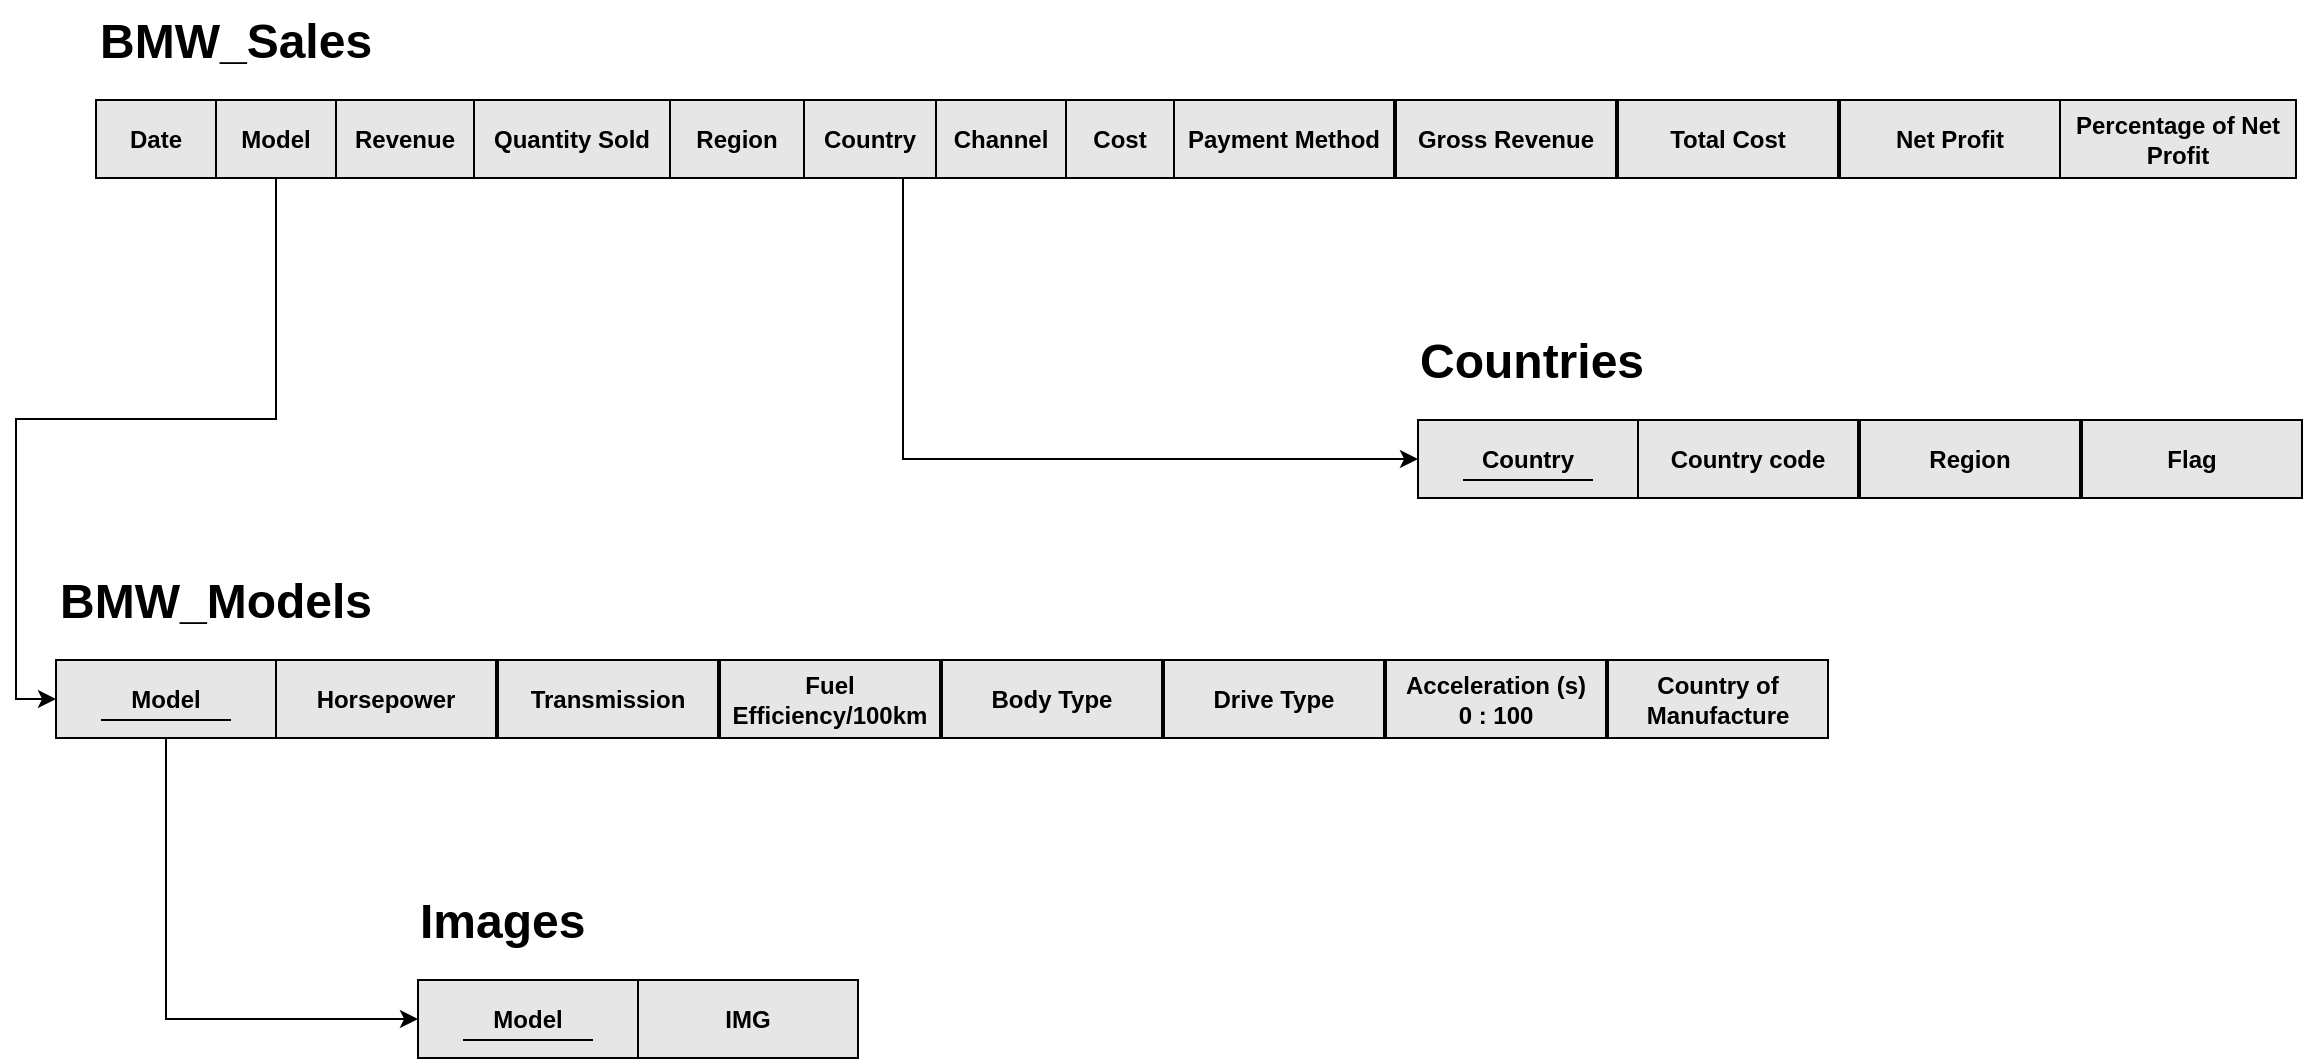 <mxfile version="26.2.14">
  <diagram name="Page-1" id="G4MJuRogdXiNRzQMfwlh">
    <mxGraphModel dx="2472" dy="659" grid="1" gridSize="10" guides="1" tooltips="1" connect="1" arrows="1" fold="1" page="1" pageScale="1" pageWidth="1169" pageHeight="1654" math="0" shadow="0">
      <root>
        <mxCell id="0" />
        <mxCell id="1" parent="0" />
        <mxCell id="UHDyrnmkHXMAhXs8qM50-61" style="edgeStyle=orthogonalEdgeStyle;rounded=0;orthogonalLoop=1;jettySize=auto;html=1;exitX=0.5;exitY=1;exitDx=0;exitDy=0;entryX=0;entryY=0.5;entryDx=0;entryDy=0;" parent="1" source="UHDyrnmkHXMAhXs8qM50-1" target="UHDyrnmkHXMAhXs8qM50-47" edge="1">
          <mxGeometry relative="1" as="geometry" />
        </mxCell>
        <mxCell id="UHDyrnmkHXMAhXs8qM50-1" value="Model" style="rounded=0;whiteSpace=wrap;html=1;fontStyle=1;labelBackgroundColor=none;fillColor=#E6E6E6;" parent="1" vertex="1">
          <mxGeometry x="20" y="360" width="110" height="39" as="geometry" />
        </mxCell>
        <mxCell id="UHDyrnmkHXMAhXs8qM50-2" value="Horsepower" style="rounded=0;whiteSpace=wrap;html=1;fontStyle=1;labelBackgroundColor=none;fillColor=#E6E6E6;" parent="1" vertex="1">
          <mxGeometry x="130" y="360" width="110" height="39" as="geometry" />
        </mxCell>
        <mxCell id="UHDyrnmkHXMAhXs8qM50-3" value="Transmission" style="rounded=0;whiteSpace=wrap;html=1;fontStyle=1;labelBackgroundColor=none;fillColor=#E6E6E6;" parent="1" vertex="1">
          <mxGeometry x="241" y="360" width="110" height="39" as="geometry" />
        </mxCell>
        <mxCell id="UHDyrnmkHXMAhXs8qM50-4" value="Fuel Efficiency/100km" style="rounded=0;whiteSpace=wrap;html=1;fontStyle=1;labelBackgroundColor=none;fillColor=#E6E6E6;" parent="1" vertex="1">
          <mxGeometry x="352" y="360" width="110" height="39" as="geometry" />
        </mxCell>
        <mxCell id="UHDyrnmkHXMAhXs8qM50-6" value="Body Type" style="rounded=0;whiteSpace=wrap;html=1;fontStyle=1;labelBackgroundColor=none;fillColor=#E6E6E6;" parent="1" vertex="1">
          <mxGeometry x="463" y="360" width="110" height="39" as="geometry" />
        </mxCell>
        <mxCell id="UHDyrnmkHXMAhXs8qM50-10" value="Drive Type" style="rounded=0;whiteSpace=wrap;html=1;fontStyle=1;labelBackgroundColor=none;fillColor=#E6E6E6;" parent="1" vertex="1">
          <mxGeometry x="574" y="360" width="110" height="39" as="geometry" />
        </mxCell>
        <mxCell id="UHDyrnmkHXMAhXs8qM50-11" value="Acceleration (s)&lt;div&gt;0 : 100&lt;/div&gt;" style="rounded=0;whiteSpace=wrap;html=1;fontStyle=1;labelBackgroundColor=none;fillColor=#E6E6E6;" parent="1" vertex="1">
          <mxGeometry x="685" y="360" width="110" height="39" as="geometry" />
        </mxCell>
        <mxCell id="UHDyrnmkHXMAhXs8qM50-12" value="Country of Manufacture" style="rounded=0;whiteSpace=wrap;html=1;fontStyle=1;labelBackgroundColor=none;fillColor=#E6E6E6;" parent="1" vertex="1">
          <mxGeometry x="796" y="360" width="110" height="39" as="geometry" />
        </mxCell>
        <mxCell id="UHDyrnmkHXMAhXs8qM50-13" value="&lt;h1 style=&quot;margin-top: 0px;&quot;&gt;BMW_Models&lt;/h1&gt;" style="text;html=1;whiteSpace=wrap;overflow=hidden;rounded=0;" parent="1" vertex="1">
          <mxGeometry x="20" y="310" width="180" height="40" as="geometry" />
        </mxCell>
        <mxCell id="UHDyrnmkHXMAhXs8qM50-14" value="" style="endArrow=none;html=1;rounded=0;" parent="1" edge="1">
          <mxGeometry width="50" height="50" relative="1" as="geometry">
            <mxPoint x="42.5" y="390" as="sourcePoint" />
            <mxPoint x="107.5" y="390" as="targetPoint" />
          </mxGeometry>
        </mxCell>
        <mxCell id="UHDyrnmkHXMAhXs8qM50-17" value="&lt;h1 style=&quot;margin-top: 0px;&quot;&gt;BMW_Sales&lt;/h1&gt;" style="text;html=1;whiteSpace=wrap;overflow=hidden;rounded=0;" parent="1" vertex="1">
          <mxGeometry x="40" y="30" width="180" height="40" as="geometry" />
        </mxCell>
        <mxCell id="UHDyrnmkHXMAhXs8qM50-27" value="Date" style="rounded=0;whiteSpace=wrap;html=1;fontStyle=1;labelBackgroundColor=none;fillColor=#E6E6E6;movable=1;resizable=1;rotatable=1;deletable=1;editable=1;locked=0;connectable=1;" parent="1" vertex="1">
          <mxGeometry x="40" y="80" width="60" height="39" as="geometry" />
        </mxCell>
        <mxCell id="UHDyrnmkHXMAhXs8qM50-53" style="edgeStyle=orthogonalEdgeStyle;rounded=0;orthogonalLoop=1;jettySize=auto;html=1;exitX=0.5;exitY=1;exitDx=0;exitDy=0;entryX=0;entryY=0.5;entryDx=0;entryDy=0;" parent="1" source="UHDyrnmkHXMAhXs8qM50-28" target="UHDyrnmkHXMAhXs8qM50-1" edge="1">
          <mxGeometry relative="1" as="geometry" />
        </mxCell>
        <mxCell id="UHDyrnmkHXMAhXs8qM50-28" value="Model" style="rounded=0;whiteSpace=wrap;html=1;fontStyle=1;labelBackgroundColor=none;fillColor=#E6E6E6;movable=1;resizable=1;rotatable=1;deletable=1;editable=1;locked=0;connectable=1;" parent="1" vertex="1">
          <mxGeometry x="100" y="80" width="60" height="39" as="geometry" />
        </mxCell>
        <mxCell id="UHDyrnmkHXMAhXs8qM50-29" value="Revenue" style="rounded=0;whiteSpace=wrap;html=1;fontStyle=1;labelBackgroundColor=none;fillColor=#E6E6E6;movable=1;resizable=1;rotatable=1;deletable=1;editable=1;locked=0;connectable=1;" parent="1" vertex="1">
          <mxGeometry x="160" y="80" width="69" height="39" as="geometry" />
        </mxCell>
        <mxCell id="UHDyrnmkHXMAhXs8qM50-30" value="Quantity Sold" style="rounded=0;whiteSpace=wrap;html=1;fontStyle=1;labelBackgroundColor=none;fillColor=#E6E6E6;movable=1;resizable=1;rotatable=1;deletable=1;editable=1;locked=0;connectable=1;" parent="1" vertex="1">
          <mxGeometry x="229" y="80" width="98" height="39" as="geometry" />
        </mxCell>
        <mxCell id="UHDyrnmkHXMAhXs8qM50-31" value="Region" style="rounded=0;whiteSpace=wrap;html=1;fontStyle=1;labelBackgroundColor=none;fillColor=#E6E6E6;movable=1;resizable=1;rotatable=1;deletable=1;editable=1;locked=0;connectable=1;" parent="1" vertex="1">
          <mxGeometry x="327" y="80" width="67" height="39" as="geometry" />
        </mxCell>
        <mxCell id="UHDyrnmkHXMAhXs8qM50-59" style="edgeStyle=orthogonalEdgeStyle;rounded=0;orthogonalLoop=1;jettySize=auto;html=1;exitX=0.75;exitY=1;exitDx=0;exitDy=0;entryX=0;entryY=0.5;entryDx=0;entryDy=0;" parent="1" source="UHDyrnmkHXMAhXs8qM50-32" target="UHDyrnmkHXMAhXs8qM50-41" edge="1">
          <mxGeometry relative="1" as="geometry" />
        </mxCell>
        <mxCell id="UHDyrnmkHXMAhXs8qM50-32" value="Country" style="rounded=0;whiteSpace=wrap;html=1;fontStyle=1;labelBackgroundColor=none;fillColor=#E6E6E6;movable=1;resizable=1;rotatable=1;deletable=1;editable=1;locked=0;connectable=1;" parent="1" vertex="1">
          <mxGeometry x="394" y="80" width="66" height="39" as="geometry" />
        </mxCell>
        <mxCell id="UHDyrnmkHXMAhXs8qM50-33" value="Channel" style="rounded=0;whiteSpace=wrap;html=1;fontStyle=1;labelBackgroundColor=none;fillColor=#E6E6E6;movable=1;resizable=1;rotatable=1;deletable=1;editable=1;locked=0;connectable=1;" parent="1" vertex="1">
          <mxGeometry x="460" y="80" width="65" height="39" as="geometry" />
        </mxCell>
        <mxCell id="UHDyrnmkHXMAhXs8qM50-34" value="Cost" style="rounded=0;whiteSpace=wrap;html=1;fontStyle=1;labelBackgroundColor=none;fillColor=#E6E6E6;movable=1;resizable=1;rotatable=1;deletable=1;editable=1;locked=0;connectable=1;" parent="1" vertex="1">
          <mxGeometry x="525" y="80" width="54" height="39" as="geometry" />
        </mxCell>
        <mxCell id="UHDyrnmkHXMAhXs8qM50-36" value="Payment Method" style="rounded=0;whiteSpace=wrap;html=1;fontStyle=1;labelBackgroundColor=none;fillColor=#E6E6E6;" parent="1" vertex="1">
          <mxGeometry x="579" y="80" width="110" height="39" as="geometry" />
        </mxCell>
        <mxCell id="UHDyrnmkHXMAhXs8qM50-37" value="Gross Revenue" style="rounded=0;whiteSpace=wrap;html=1;fontStyle=1;labelBackgroundColor=none;fillColor=#E6E6E6;" parent="1" vertex="1">
          <mxGeometry x="690" y="80" width="110" height="39" as="geometry" />
        </mxCell>
        <mxCell id="UHDyrnmkHXMAhXs8qM50-38" value="Total Cost" style="rounded=0;whiteSpace=wrap;html=1;fontStyle=1;labelBackgroundColor=none;fillColor=#E6E6E6;" parent="1" vertex="1">
          <mxGeometry x="801" y="80" width="110" height="39" as="geometry" />
        </mxCell>
        <mxCell id="UHDyrnmkHXMAhXs8qM50-39" value="Net Profit" style="rounded=0;whiteSpace=wrap;html=1;fontStyle=1;labelBackgroundColor=none;fillColor=#E6E6E6;" parent="1" vertex="1">
          <mxGeometry x="912" y="80" width="110" height="39" as="geometry" />
        </mxCell>
        <mxCell id="UHDyrnmkHXMAhXs8qM50-40" value="&lt;h1 style=&quot;margin-top: 0px;&quot;&gt;Countries&lt;/h1&gt;" style="text;html=1;whiteSpace=wrap;overflow=hidden;rounded=0;" parent="1" vertex="1">
          <mxGeometry x="700" y="190" width="180" height="40" as="geometry" />
        </mxCell>
        <mxCell id="UHDyrnmkHXMAhXs8qM50-41" value="Country" style="rounded=0;whiteSpace=wrap;html=1;fontStyle=1;labelBackgroundColor=none;fillColor=#E6E6E6;" parent="1" vertex="1">
          <mxGeometry x="701" y="240" width="110" height="39" as="geometry" />
        </mxCell>
        <mxCell id="UHDyrnmkHXMAhXs8qM50-42" value="Country code" style="rounded=0;whiteSpace=wrap;html=1;fontStyle=1;labelBackgroundColor=none;fillColor=#E6E6E6;" parent="1" vertex="1">
          <mxGeometry x="811" y="240" width="110" height="39" as="geometry" />
        </mxCell>
        <mxCell id="UHDyrnmkHXMAhXs8qM50-43" value="Region" style="rounded=0;whiteSpace=wrap;html=1;fontStyle=1;labelBackgroundColor=none;fillColor=#E6E6E6;" parent="1" vertex="1">
          <mxGeometry x="922" y="240" width="110" height="39" as="geometry" />
        </mxCell>
        <mxCell id="UHDyrnmkHXMAhXs8qM50-44" value="Flag" style="rounded=0;whiteSpace=wrap;html=1;fontStyle=1;labelBackgroundColor=none;fillColor=#E6E6E6;" parent="1" vertex="1">
          <mxGeometry x="1033" y="240" width="110" height="39" as="geometry" />
        </mxCell>
        <mxCell id="UHDyrnmkHXMAhXs8qM50-45" value="" style="endArrow=none;html=1;rounded=0;" parent="1" edge="1">
          <mxGeometry width="50" height="50" relative="1" as="geometry">
            <mxPoint x="723.5" y="270" as="sourcePoint" />
            <mxPoint x="788.5" y="270" as="targetPoint" />
          </mxGeometry>
        </mxCell>
        <mxCell id="UHDyrnmkHXMAhXs8qM50-46" value="&lt;h1 style=&quot;margin-top: 0px;&quot;&gt;Images&lt;/h1&gt;" style="text;html=1;whiteSpace=wrap;overflow=hidden;rounded=0;" parent="1" vertex="1">
          <mxGeometry x="200" y="470" width="180" height="40" as="geometry" />
        </mxCell>
        <mxCell id="UHDyrnmkHXMAhXs8qM50-47" value="Model" style="rounded=0;whiteSpace=wrap;html=1;fontStyle=1;labelBackgroundColor=none;fillColor=#E6E6E6;" parent="1" vertex="1">
          <mxGeometry x="201" y="520" width="110" height="39" as="geometry" />
        </mxCell>
        <mxCell id="UHDyrnmkHXMAhXs8qM50-48" value="IMG" style="rounded=0;whiteSpace=wrap;html=1;fontStyle=1;labelBackgroundColor=none;fillColor=#E6E6E6;" parent="1" vertex="1">
          <mxGeometry x="311" y="520" width="110" height="39" as="geometry" />
        </mxCell>
        <mxCell id="UHDyrnmkHXMAhXs8qM50-51" value="" style="endArrow=none;html=1;rounded=0;" parent="1" edge="1">
          <mxGeometry width="50" height="50" relative="1" as="geometry">
            <mxPoint x="223.5" y="550" as="sourcePoint" />
            <mxPoint x="288.5" y="550" as="targetPoint" />
          </mxGeometry>
        </mxCell>
        <mxCell id="m8HGWwjBgxBS2BAJDDFT-1" value="Percentage of Net Profit" style="rounded=0;whiteSpace=wrap;html=1;fontStyle=1;labelBackgroundColor=none;fillColor=#E6E6E6;" vertex="1" parent="1">
          <mxGeometry x="1022" y="80" width="118" height="39" as="geometry" />
        </mxCell>
      </root>
    </mxGraphModel>
  </diagram>
</mxfile>
